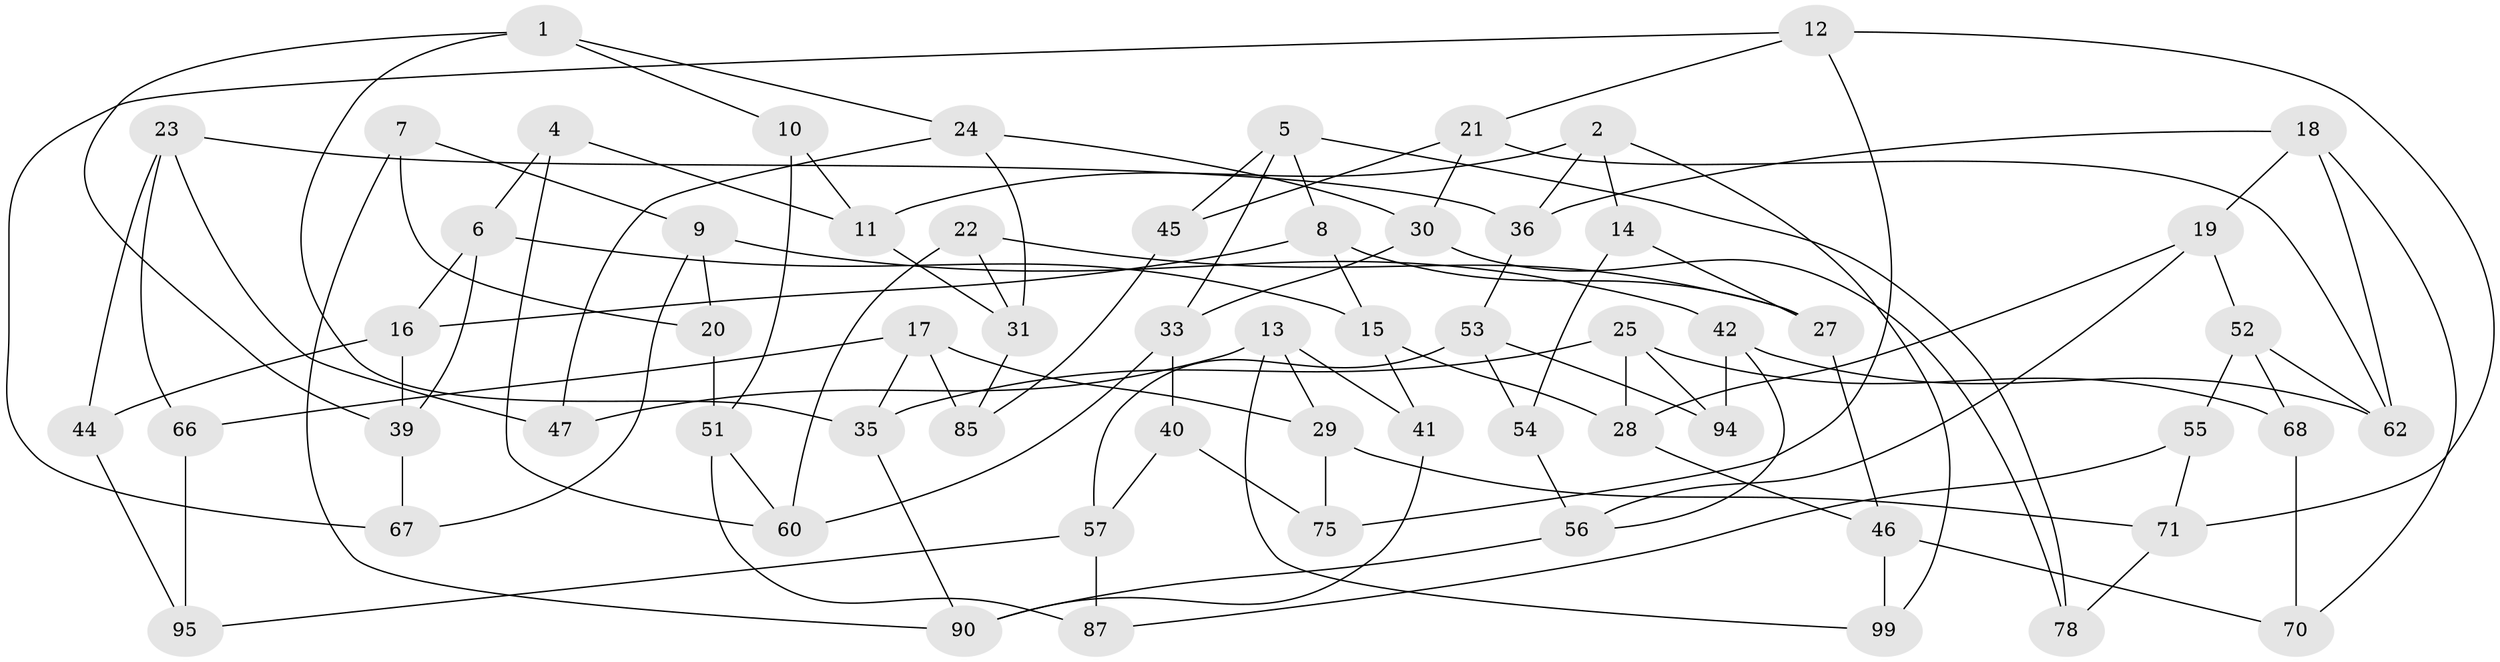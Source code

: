 // original degree distribution, {3: 1.0}
// Generated by graph-tools (version 1.1) at 2025/11/02/21/25 10:11:15]
// undirected, 62 vertices, 112 edges
graph export_dot {
graph [start="1"]
  node [color=gray90,style=filled];
  1 [super="+3"];
  2 [super="+73"];
  4;
  5 [super="+96"];
  6 [super="+49"];
  7;
  8 [super="+63"];
  9 [super="+48"];
  10;
  11 [super="+76"];
  12 [super="+26"];
  13 [super="+80"];
  14;
  15 [super="+59"];
  16 [super="+38"];
  17 [super="+43"];
  18 [super="+32"];
  19 [super="+34"];
  20;
  21 [super="+37"];
  22;
  23 [super="+72"];
  24 [super="+84"];
  25 [super="+79"];
  27 [super="+81"];
  28 [super="+86"];
  29 [super="+50"];
  30 [super="+74"];
  31 [super="+92"];
  33 [super="+61"];
  35 [super="+83"];
  36 [super="+58"];
  39 [super="+65"];
  40;
  41;
  42 [super="+89"];
  44;
  45;
  46 [super="+88"];
  47;
  51 [super="+77"];
  52 [super="+98"];
  53 [super="+97"];
  54;
  55;
  56 [super="+82"];
  57 [super="+64"];
  60 [super="+69"];
  62 [super="+93"];
  66;
  67;
  68;
  70;
  71 [super="+100"];
  75;
  78;
  85;
  87;
  90 [super="+91"];
  94;
  95;
  99;
  1 -- 10;
  1 -- 35;
  1 -- 39;
  1 -- 24;
  2 -- 99;
  2 -- 36;
  2 -- 14;
  2 -- 11;
  4 -- 11;
  4 -- 6;
  4 -- 60;
  5 -- 8;
  5 -- 45;
  5 -- 33;
  5 -- 78;
  6 -- 39;
  6 -- 16;
  6 -- 15;
  7 -- 20;
  7 -- 9;
  7 -- 90;
  8 -- 27;
  8 -- 16;
  8 -- 15;
  9 -- 67;
  9 -- 42;
  9 -- 20;
  10 -- 11;
  10 -- 51;
  11 -- 31;
  12 -- 75;
  12 -- 71;
  12 -- 67;
  12 -- 21;
  13 -- 47;
  13 -- 29;
  13 -- 41;
  13 -- 99;
  14 -- 27;
  14 -- 54;
  15 -- 41;
  15 -- 28;
  16 -- 44;
  16 -- 39;
  17 -- 29;
  17 -- 85;
  17 -- 66;
  17 -- 35;
  18 -- 62;
  18 -- 70;
  18 -- 19;
  18 -- 36;
  19 -- 56;
  19 -- 28;
  19 -- 52;
  20 -- 51;
  21 -- 30;
  21 -- 62;
  21 -- 45;
  22 -- 27;
  22 -- 31;
  22 -- 60;
  23 -- 44;
  23 -- 66;
  23 -- 36;
  23 -- 47;
  24 -- 47;
  24 -- 31;
  24 -- 30;
  25 -- 28;
  25 -- 68;
  25 -- 35;
  25 -- 94;
  27 -- 46;
  28 -- 46;
  29 -- 75;
  29 -- 71;
  30 -- 33;
  30 -- 78;
  31 -- 85;
  33 -- 40;
  33 -- 60;
  35 -- 90;
  36 -- 53;
  39 -- 67;
  40 -- 75;
  40 -- 57;
  41 -- 90;
  42 -- 56;
  42 -- 94;
  42 -- 62;
  44 -- 95;
  45 -- 85;
  46 -- 70;
  46 -- 99;
  51 -- 87;
  51 -- 60;
  52 -- 68;
  52 -- 55;
  52 -- 62;
  53 -- 94;
  53 -- 57;
  53 -- 54;
  54 -- 56;
  55 -- 71;
  55 -- 87;
  56 -- 90;
  57 -- 95;
  57 -- 87;
  66 -- 95;
  68 -- 70;
  71 -- 78;
}
